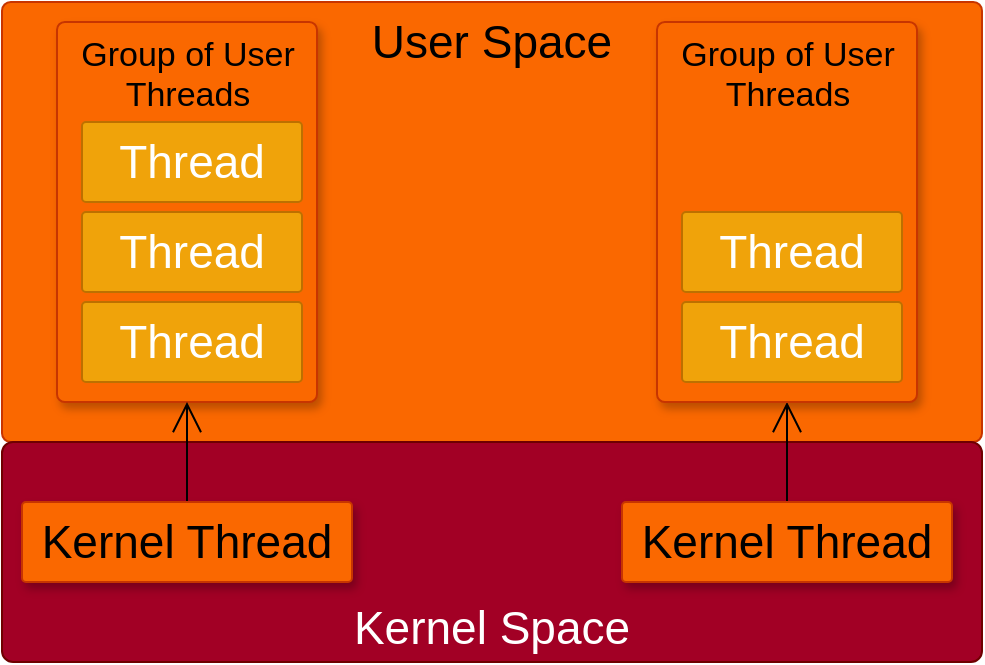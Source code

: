 <mxfile>
    <diagram id="FY6I4KQbTJxiFfMkG0vb" name="Page-1">
        <mxGraphModel dx="587" dy="792" grid="1" gridSize="10" guides="1" tooltips="1" connect="1" arrows="1" fold="1" page="1" pageScale="1" pageWidth="850" pageHeight="1100" math="0" shadow="0">
            <root>
                <mxCell id="0"/>
                <mxCell id="1" parent="0"/>
                <mxCell id="17" value="&lt;font style=&quot;font-size: 23px&quot;&gt;User Space&lt;br&gt;&lt;/font&gt;" style="rounded=1;whiteSpace=wrap;html=1;verticalAlign=top;arcSize=2;fillColor=#fa6800;strokeColor=#C73500;" vertex="1" parent="1">
                    <mxGeometry width="490" height="220" as="geometry"/>
                </mxCell>
                <mxCell id="35" value="&lt;font&gt;&lt;font style=&quot;font-size: 17px&quot;&gt;Group of User Threads&lt;/font&gt;&lt;br&gt;&lt;/font&gt;" style="rounded=1;whiteSpace=wrap;html=1;verticalAlign=top;arcSize=3;fillColor=#fa6800;strokeColor=#C73500;shadow=1;" vertex="1" parent="1">
                    <mxGeometry x="27.5" y="10" width="130" height="190" as="geometry"/>
                </mxCell>
                <mxCell id="19" value="&lt;font style=&quot;font-size: 23px&quot;&gt;Kernel Space&lt;br&gt;&lt;/font&gt;" style="rounded=1;whiteSpace=wrap;html=1;verticalAlign=bottom;arcSize=5;fillColor=#a20025;strokeColor=#6F0000;fontColor=#ffffff;" vertex="1" parent="1">
                    <mxGeometry y="220" width="490" height="110" as="geometry"/>
                </mxCell>
                <mxCell id="22" value="&lt;font style=&quot;font-size: 23px&quot;&gt;Thread&lt;br&gt;&lt;/font&gt;" style="rounded=1;whiteSpace=wrap;html=1;verticalAlign=top;arcSize=5;fillColor=#f0a30a;strokeColor=#BD7000;fontColor=#FFFFFF;" vertex="1" parent="1">
                    <mxGeometry x="40" y="60" width="110" height="40" as="geometry"/>
                </mxCell>
                <mxCell id="23" value="&lt;font style=&quot;font-size: 23px&quot;&gt;Thread&lt;br&gt;&lt;/font&gt;" style="rounded=1;whiteSpace=wrap;html=1;verticalAlign=top;arcSize=5;fillColor=#f0a30a;strokeColor=#BD7000;fontColor=#FFFFFF;" vertex="1" parent="1">
                    <mxGeometry x="40" y="105" width="110" height="40" as="geometry"/>
                </mxCell>
                <mxCell id="24" value="&lt;font style=&quot;font-size: 23px&quot;&gt;Thread&lt;br&gt;&lt;/font&gt;" style="rounded=1;whiteSpace=wrap;html=1;verticalAlign=top;arcSize=5;fillColor=#f0a30a;strokeColor=#BD7000;fontColor=#FFFFFF;" vertex="1" parent="1">
                    <mxGeometry x="40" y="150" width="110" height="40" as="geometry"/>
                </mxCell>
                <mxCell id="42" style="edgeStyle=orthogonalEdgeStyle;rounded=0;orthogonalLoop=1;jettySize=auto;html=1;exitX=0.5;exitY=0;exitDx=0;exitDy=0;entryX=0.5;entryY=1;entryDx=0;entryDy=0;endArrow=open;endFill=0;endSize=13;" edge="1" parent="1" source="25" target="35">
                    <mxGeometry relative="1" as="geometry"/>
                </mxCell>
                <mxCell id="25" value="&lt;font style=&quot;font-size: 23px&quot;&gt;Kernel Thread&lt;br&gt;&lt;/font&gt;" style="rounded=1;whiteSpace=wrap;html=1;verticalAlign=middle;arcSize=5;fillColor=#fa6800;strokeColor=#C73500;shadow=1;" vertex="1" parent="1">
                    <mxGeometry x="10" y="250" width="165" height="40" as="geometry"/>
                </mxCell>
                <mxCell id="43" style="edgeStyle=orthogonalEdgeStyle;rounded=0;orthogonalLoop=1;jettySize=auto;html=1;exitX=0.5;exitY=0;exitDx=0;exitDy=0;entryX=0.5;entryY=1;entryDx=0;entryDy=0;endArrow=open;endFill=0;endSize=13;" edge="1" parent="1" source="34" target="37">
                    <mxGeometry relative="1" as="geometry"/>
                </mxCell>
                <mxCell id="34" value="&lt;font style=&quot;font-size: 23px&quot;&gt;Kernel Thread&lt;br&gt;&lt;/font&gt;" style="rounded=1;whiteSpace=wrap;html=1;verticalAlign=middle;arcSize=5;fillColor=#fa6800;strokeColor=#C73500;shadow=1;" vertex="1" parent="1">
                    <mxGeometry x="310" y="250" width="165" height="40" as="geometry"/>
                </mxCell>
                <mxCell id="37" value="&lt;font&gt;&lt;font style=&quot;font-size: 17px&quot;&gt;Group of User Threads&lt;/font&gt;&lt;br&gt;&lt;/font&gt;" style="rounded=1;whiteSpace=wrap;html=1;verticalAlign=top;arcSize=3;fillColor=#fa6800;strokeColor=#C73500;shadow=1;" vertex="1" parent="1">
                    <mxGeometry x="327.5" y="10" width="130" height="190" as="geometry"/>
                </mxCell>
                <mxCell id="40" value="&lt;font style=&quot;font-size: 23px&quot;&gt;Thread&lt;br&gt;&lt;/font&gt;" style="rounded=1;whiteSpace=wrap;html=1;verticalAlign=top;arcSize=5;fillColor=#f0a30a;strokeColor=#BD7000;fontColor=#FFFFFF;" vertex="1" parent="1">
                    <mxGeometry x="340" y="150" width="110" height="40" as="geometry"/>
                </mxCell>
                <mxCell id="41" value="&lt;font style=&quot;font-size: 23px&quot;&gt;Thread&lt;br&gt;&lt;/font&gt;" style="rounded=1;whiteSpace=wrap;html=1;verticalAlign=top;arcSize=5;fillColor=#f0a30a;strokeColor=#BD7000;fontColor=#FFFFFF;" vertex="1" parent="1">
                    <mxGeometry x="340" y="105" width="110" height="40" as="geometry"/>
                </mxCell>
            </root>
        </mxGraphModel>
    </diagram>
</mxfile>